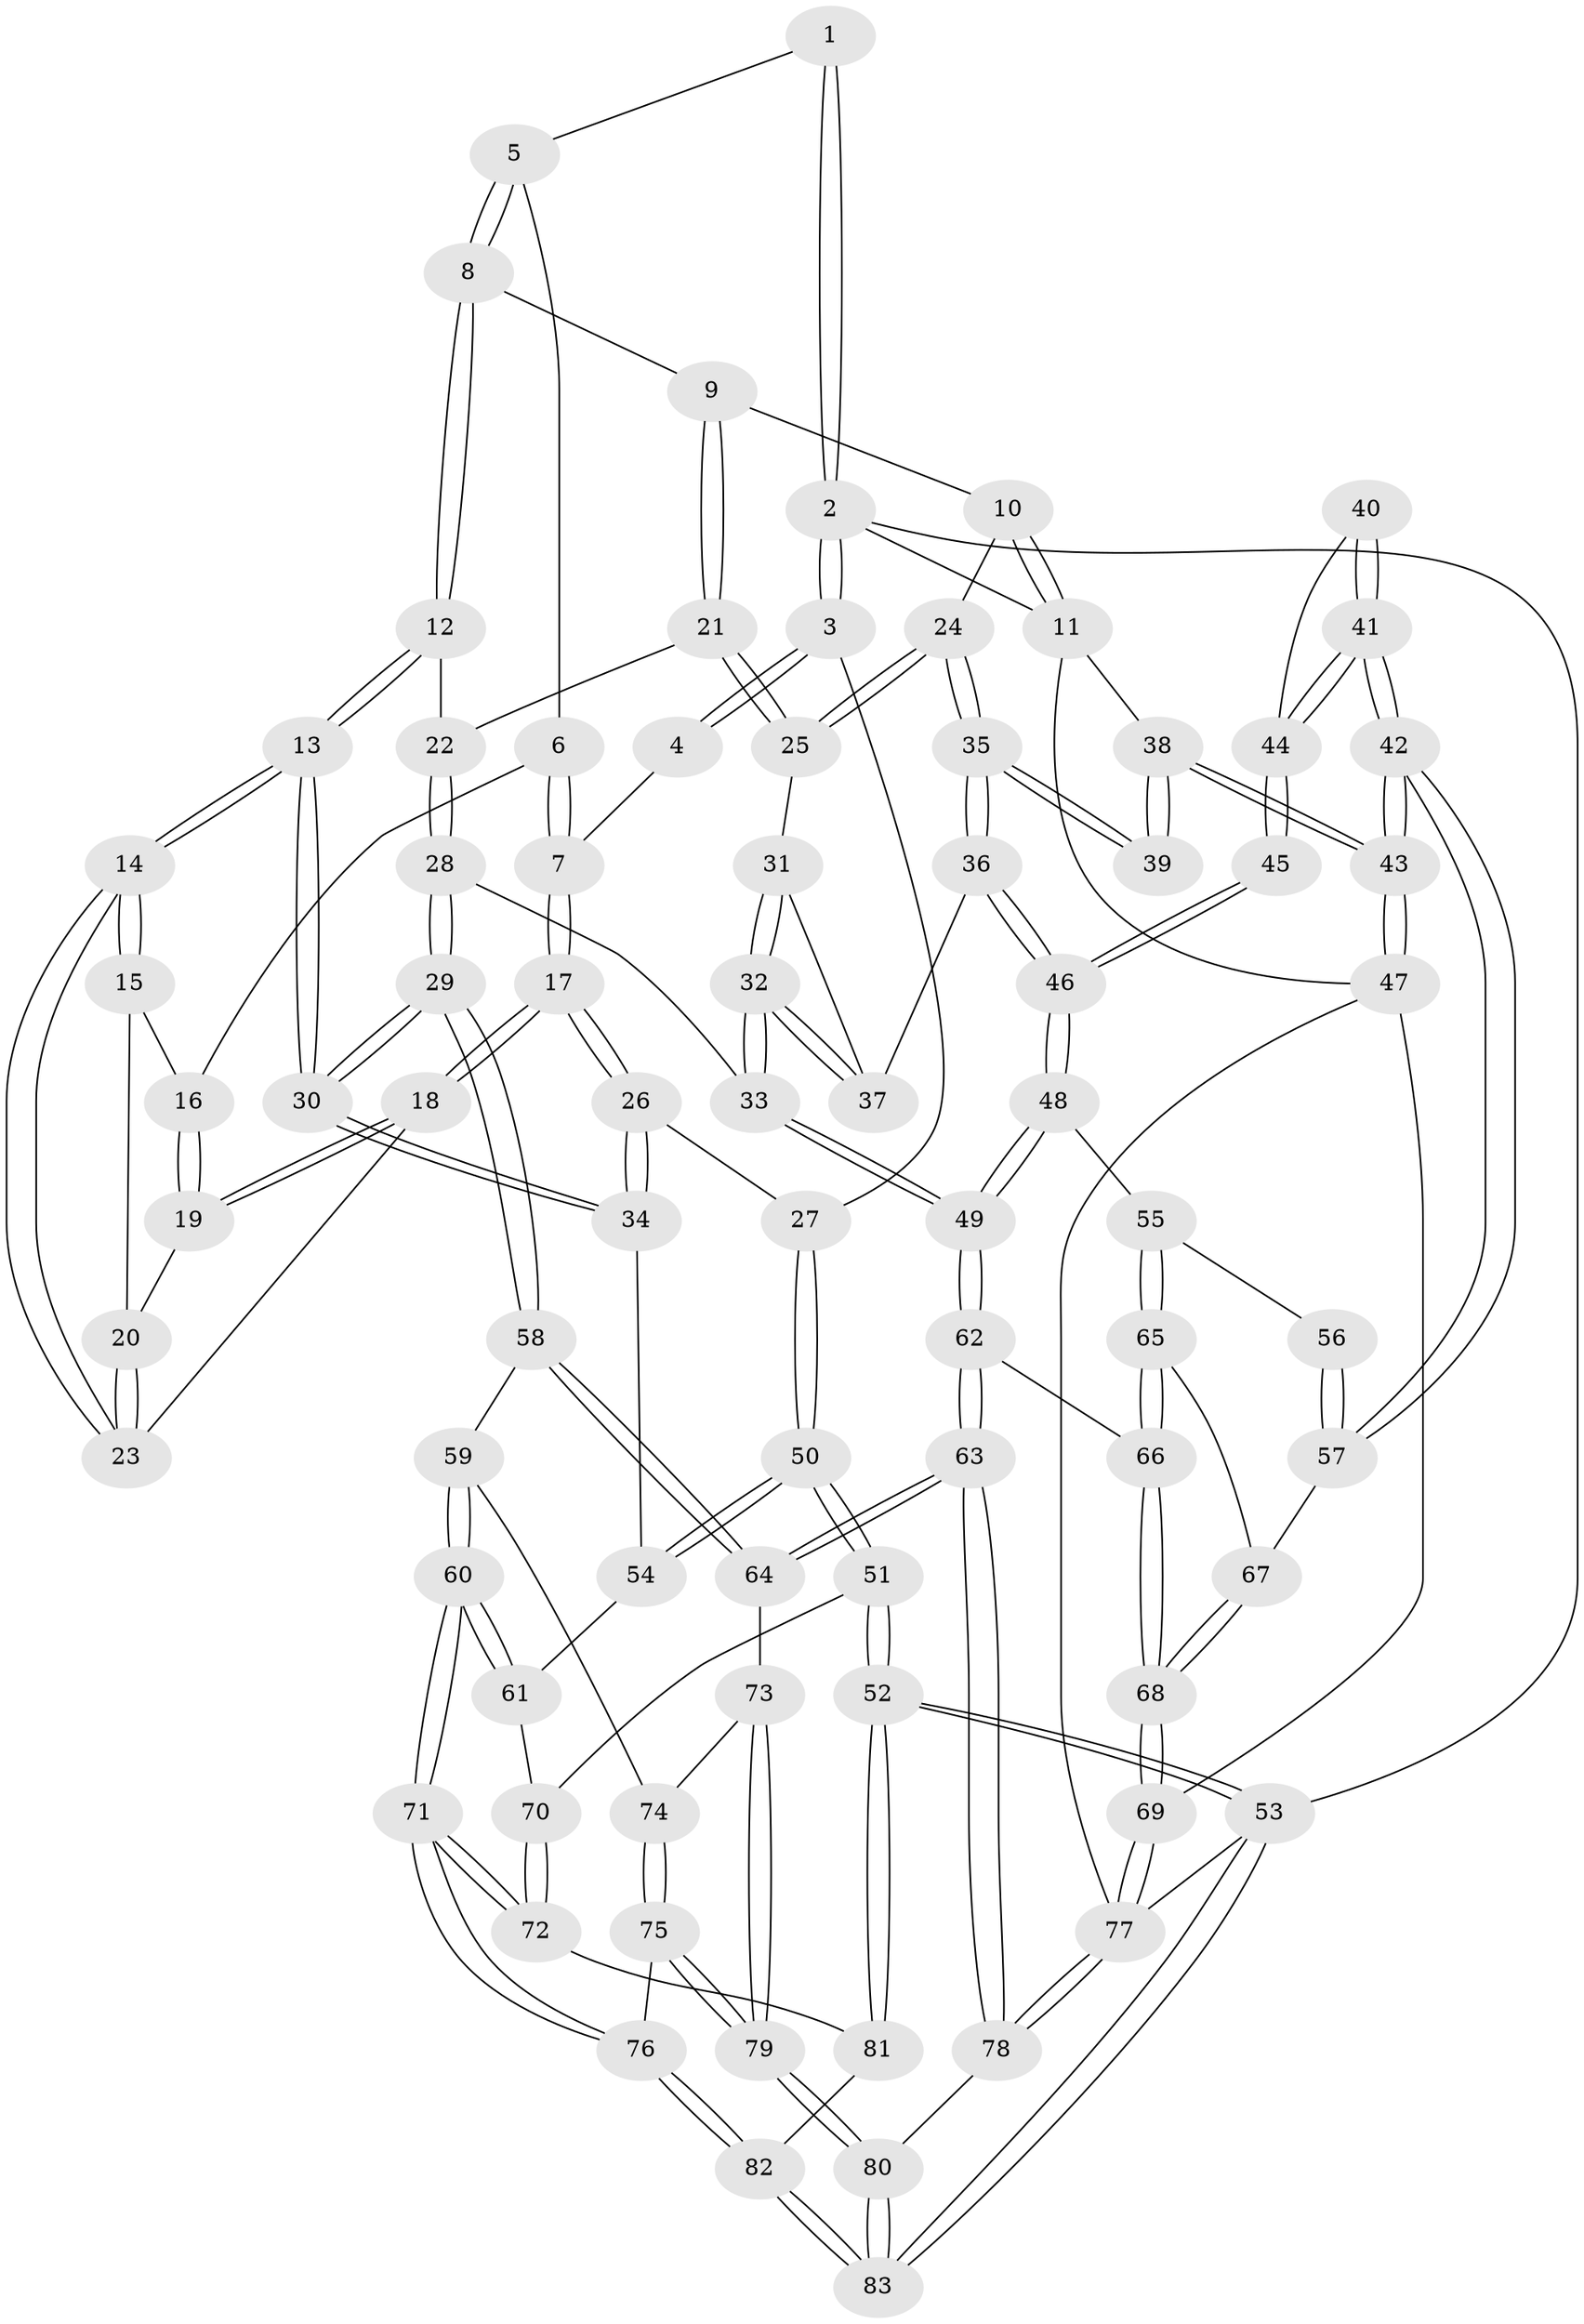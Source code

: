 // coarse degree distribution, {2: 0.21428571428571427, 4: 0.16666666666666666, 3: 0.5, 5: 0.09523809523809523, 7: 0.023809523809523808}
// Generated by graph-tools (version 1.1) at 2025/54/03/04/25 22:54:19]
// undirected, 83 vertices, 204 edges
graph export_dot {
  node [color=gray90,style=filled];
  1 [pos="+0.1616567138430501+0"];
  2 [pos="+0+0"];
  3 [pos="+0+0"];
  4 [pos="+0.10140933319426824+0.04557259853006493"];
  5 [pos="+0.3758325567719264+0"];
  6 [pos="+0.25417328559241203+3.612864134359923e-05"];
  7 [pos="+0.11956048502108137+0.0813986049187097"];
  8 [pos="+0.4000219648355101+0"];
  9 [pos="+0.8590128457915943+0"];
  10 [pos="+0.8783042750224901+0"];
  11 [pos="+1+0"];
  12 [pos="+0.4508240445690943+0.10451494605549476"];
  13 [pos="+0.35881422998747425+0.25404164763796383"];
  14 [pos="+0.33003546601882927+0.2257729454357846"];
  15 [pos="+0.2532838398548857+0.032338498918585194"];
  16 [pos="+0.253649033973124+0.00970360649258552"];
  17 [pos="+0.1016617793618995+0.15727784956473642"];
  18 [pos="+0.11804441428931225+0.1557304144219512"];
  19 [pos="+0.16956891999210483+0.1337024907246165"];
  20 [pos="+0.22768824592499687+0.11445012226679802"];
  21 [pos="+0.6060338158979905+0.15209875667266837"];
  22 [pos="+0.5761159706836954+0.15148484771232829"];
  23 [pos="+0.2730172687647285+0.18757983327136013"];
  24 [pos="+0.7646044418334293+0.19605085877971"];
  25 [pos="+0.6572410830993682+0.1953961887841562"];
  26 [pos="+0.06503072248738342+0.1962889805162255"];
  27 [pos="+0+0.13141762773536897"];
  28 [pos="+0.500115443005674+0.43542136301929263"];
  29 [pos="+0.40099298313652737+0.4300680190162614"];
  30 [pos="+0.34805923219330337+0.3748840566192259"];
  31 [pos="+0.6484425893237914+0.22978726370278185"];
  32 [pos="+0.5590308966692876+0.4132290075825606"];
  33 [pos="+0.5156150240128052+0.4387623607154023"];
  34 [pos="+0.17009227248642592+0.37225323865850457"];
  35 [pos="+0.8210418805338099+0.2681829466438135"];
  36 [pos="+0.7674139075565799+0.36871175034910997"];
  37 [pos="+0.7422477782954447+0.3711125793826322"];
  38 [pos="+1+0"];
  39 [pos="+0.9088968424163965+0.25933228554179977"];
  40 [pos="+0.9122906087123022+0.27208836981421197"];
  41 [pos="+1+0.4916811328431927"];
  42 [pos="+1+0.5366864859290015"];
  43 [pos="+1+0.5686799223933364"];
  44 [pos="+0.893057615389156+0.4585564425019896"];
  45 [pos="+0.8834361497888689+0.45815371216962625"];
  46 [pos="+0.7957249331100376+0.4187578495891301"];
  47 [pos="+1+0.7344844560869688"];
  48 [pos="+0.7406591193188702+0.5669964029242122"];
  49 [pos="+0.5928202273073385+0.5377607740019061"];
  50 [pos="+0+0.5159852054980244"];
  51 [pos="+0+0.5708866585489965"];
  52 [pos="+0+0.8319543878501514"];
  53 [pos="+0+1"];
  54 [pos="+0.09296582435645133+0.4392880543762497"];
  55 [pos="+0.7519274501560528+0.5789554732127268"];
  56 [pos="+0.878330397380089+0.4681777804765444"];
  57 [pos="+0.820817645992471+0.5997814399105014"];
  58 [pos="+0.3711993821701436+0.5214662668554767"];
  59 [pos="+0.310993238642075+0.6327203478479249"];
  60 [pos="+0.18911682874601632+0.6649877521682925"];
  61 [pos="+0.16097406428227706+0.651630657619513"];
  62 [pos="+0.5884789378520108+0.6933929094587064"];
  63 [pos="+0.5587384108027753+0.720906267051333"];
  64 [pos="+0.5156892803602579+0.7146605948529753"];
  65 [pos="+0.75613474003241+0.5838250009840259"];
  66 [pos="+0.6466691620180686+0.7123177106610655"];
  67 [pos="+0.7956541939416326+0.615490284176038"];
  68 [pos="+0.8396155030866642+0.8310374414336688"];
  69 [pos="+0.8462332207285592+0.8420963514891394"];
  70 [pos="+0.042862513929407535+0.6745319641624297"];
  71 [pos="+0.1659432414665669+0.8691164981570305"];
  72 [pos="+0.06088541026090721+0.8360420357654961"];
  73 [pos="+0.4201911466312676+0.7420915583244384"];
  74 [pos="+0.31400798883325365+0.6391359475406854"];
  75 [pos="+0.29769021546205165+0.9530332114044346"];
  76 [pos="+0.16680930171820404+0.8702694280442519"];
  77 [pos="+0.6664585473560395+1"];
  78 [pos="+0.5455879974919345+1"];
  79 [pos="+0.3973992562272349+1"];
  80 [pos="+0.4284206312282527+1"];
  81 [pos="+0.032991967817333316+0.8424162145804989"];
  82 [pos="+0.006553651335414347+1"];
  83 [pos="+0+1"];
  1 -- 2;
  1 -- 2;
  1 -- 5;
  2 -- 3;
  2 -- 3;
  2 -- 11;
  2 -- 53;
  3 -- 4;
  3 -- 4;
  3 -- 27;
  4 -- 7;
  5 -- 6;
  5 -- 8;
  5 -- 8;
  6 -- 7;
  6 -- 7;
  6 -- 16;
  7 -- 17;
  7 -- 17;
  8 -- 9;
  8 -- 12;
  8 -- 12;
  9 -- 10;
  9 -- 21;
  9 -- 21;
  10 -- 11;
  10 -- 11;
  10 -- 24;
  11 -- 38;
  11 -- 47;
  12 -- 13;
  12 -- 13;
  12 -- 22;
  13 -- 14;
  13 -- 14;
  13 -- 30;
  13 -- 30;
  14 -- 15;
  14 -- 15;
  14 -- 23;
  14 -- 23;
  15 -- 16;
  15 -- 20;
  16 -- 19;
  16 -- 19;
  17 -- 18;
  17 -- 18;
  17 -- 26;
  17 -- 26;
  18 -- 19;
  18 -- 19;
  18 -- 23;
  19 -- 20;
  20 -- 23;
  20 -- 23;
  21 -- 22;
  21 -- 25;
  21 -- 25;
  22 -- 28;
  22 -- 28;
  24 -- 25;
  24 -- 25;
  24 -- 35;
  24 -- 35;
  25 -- 31;
  26 -- 27;
  26 -- 34;
  26 -- 34;
  27 -- 50;
  27 -- 50;
  28 -- 29;
  28 -- 29;
  28 -- 33;
  29 -- 30;
  29 -- 30;
  29 -- 58;
  29 -- 58;
  30 -- 34;
  30 -- 34;
  31 -- 32;
  31 -- 32;
  31 -- 37;
  32 -- 33;
  32 -- 33;
  32 -- 37;
  32 -- 37;
  33 -- 49;
  33 -- 49;
  34 -- 54;
  35 -- 36;
  35 -- 36;
  35 -- 39;
  35 -- 39;
  36 -- 37;
  36 -- 46;
  36 -- 46;
  38 -- 39;
  38 -- 39;
  38 -- 43;
  38 -- 43;
  40 -- 41;
  40 -- 41;
  40 -- 44;
  41 -- 42;
  41 -- 42;
  41 -- 44;
  41 -- 44;
  42 -- 43;
  42 -- 43;
  42 -- 57;
  42 -- 57;
  43 -- 47;
  43 -- 47;
  44 -- 45;
  44 -- 45;
  45 -- 46;
  45 -- 46;
  46 -- 48;
  46 -- 48;
  47 -- 69;
  47 -- 77;
  48 -- 49;
  48 -- 49;
  48 -- 55;
  49 -- 62;
  49 -- 62;
  50 -- 51;
  50 -- 51;
  50 -- 54;
  50 -- 54;
  51 -- 52;
  51 -- 52;
  51 -- 70;
  52 -- 53;
  52 -- 53;
  52 -- 81;
  52 -- 81;
  53 -- 83;
  53 -- 83;
  53 -- 77;
  54 -- 61;
  55 -- 56;
  55 -- 65;
  55 -- 65;
  56 -- 57;
  56 -- 57;
  57 -- 67;
  58 -- 59;
  58 -- 64;
  58 -- 64;
  59 -- 60;
  59 -- 60;
  59 -- 74;
  60 -- 61;
  60 -- 61;
  60 -- 71;
  60 -- 71;
  61 -- 70;
  62 -- 63;
  62 -- 63;
  62 -- 66;
  63 -- 64;
  63 -- 64;
  63 -- 78;
  63 -- 78;
  64 -- 73;
  65 -- 66;
  65 -- 66;
  65 -- 67;
  66 -- 68;
  66 -- 68;
  67 -- 68;
  67 -- 68;
  68 -- 69;
  68 -- 69;
  69 -- 77;
  69 -- 77;
  70 -- 72;
  70 -- 72;
  71 -- 72;
  71 -- 72;
  71 -- 76;
  71 -- 76;
  72 -- 81;
  73 -- 74;
  73 -- 79;
  73 -- 79;
  74 -- 75;
  74 -- 75;
  75 -- 76;
  75 -- 79;
  75 -- 79;
  76 -- 82;
  76 -- 82;
  77 -- 78;
  77 -- 78;
  78 -- 80;
  79 -- 80;
  79 -- 80;
  80 -- 83;
  80 -- 83;
  81 -- 82;
  82 -- 83;
  82 -- 83;
}
